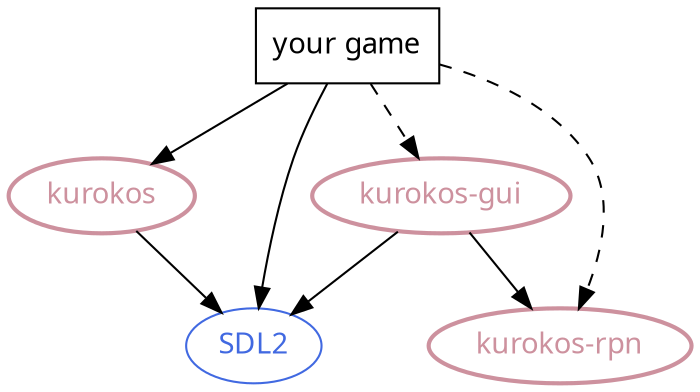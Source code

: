 digraph {
  node [
    fontname = "Ubuntu",
  ]

  kurokos       [style = bold, color = pink3, fontcolor = pink3]
  "kurokos-gui" [style = bold, color = pink3, fontcolor = pink3]
  "kurokos-rpn" [style = bold, color = pink3, fontcolor = pink3]
  "your game"   [shape = box, color = black]
  SDL2          [color = royalblue, fontcolor = royalblue]

  "your game" -> kurokos
  "your game" -> "kurokos-gui" [style = dashed]
  "your game" -> SDL2
  "your game" -> "kurokos-rpn" [style = dashed]

  kurokos -> SDL2
  "kurokos-gui" -> "kurokos-rpn"
  "kurokos-gui" -> SDL2
}
